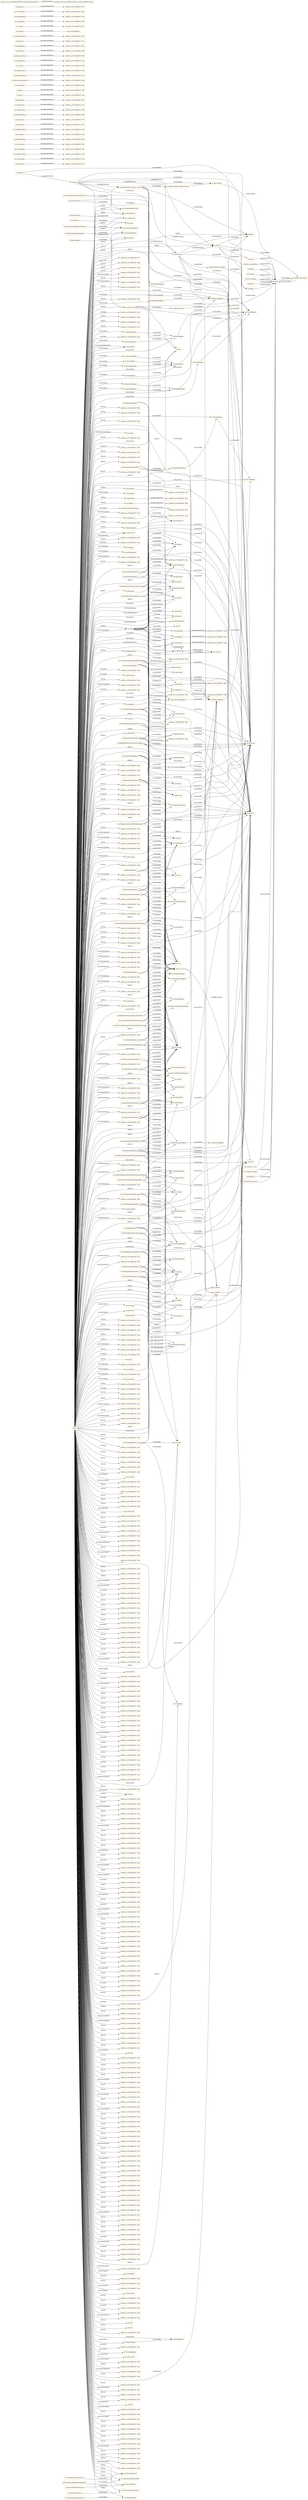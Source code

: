 digraph ar2dtool_diagram { 
rankdir=LR;
size="1501"
node [shape = rectangle, color="orange"]; "-3c8951aa:187c3b92878:-7fc8" "-3c8951aa:187c3b92878:-7f1e" "vin:DryWine" "vin:Tempranillo" "-3c8951aa:187c3b92878:-7fcd" "vin:AlsatianWine" "-3c8951aa:187c3b92878:-7ef0" "vin:RedTableWine" "-3c8951aa:187c3b92878:-7fae" "vin:FullBodiedWine" "-3c8951aa:187c3b92878:-7f2b" "-3c8951aa:187c3b92878:-7fb5" "-3c8951aa:187c3b92878:-7f4c" "-3c8951aa:187c3b92878:-7fd2" "-3c8951aa:187c3b92878:-7f6f" "-3c8951aa:187c3b92878:-7fbf" "vin:Meursault" "-3c8951aa:187c3b92878:-7fbb" "vin:DryWhiteWine" "vin:GermanWine" "-3c8951aa:187c3b92878:-7ee1" "vin:Beaujolais" "vin:WhiteLoire" "vin:RedWine" "vin:Tours" "vin:RoseWine" "vin:Anjou" "-3c8951aa:187c3b92878:-7f51" "vin:Riesling" "-3c8951aa:187c3b92878:-7ebd" "vin:SweetWine" "vin:WineBody" "-3c8951aa:187c3b92878:-7ede" "vin:Medoc" "-3c8951aa:187c3b92878:-7f7b" "-3c8951aa:187c3b92878:-7ee7" "vin:RedBordeaux" "vin:Quality" "vin:TableWine" "-3c8951aa:187c3b92878:-7fc4" "-3c8951aa:187c3b92878:-7f45" "-3c8951aa:187c3b92878:-7fa5" "-3c8951aa:187c3b92878:-7f2e" "-3c8951aa:187c3b92878:-7ff8" "-3c8951aa:187c3b92878:-7f3e" "vin:WineColor" "vin:StEmilion" "vin:DryRedWine" "-3c8951aa:187c3b92878:-7efc" "vin:DryRiesling" "-3c8951aa:187c3b92878:-7ea9" "-3c8951aa:187c3b92878:-7eb9" "-3c8951aa:187c3b92878:-7f90" "-3c8951aa:187c3b92878:-7f89" "-3c8951aa:187c3b92878:-7f85" "-3c8951aa:187c3b92878:-7f1a" "vin:WhiteBurgundy" "-3c8951aa:187c3b92878:-7f0f" "vin:Bordeaux" "-3c8951aa:187c3b92878:-7f56" "-3c8951aa:187c3b92878:-7f77" "vin:Wine" "-3c8951aa:187c3b92878:-7ff4" "-3c8951aa:187c3b92878:-7f3a" "-3c8951aa:187c3b92878:-7ed7" "-3c8951aa:187c3b92878:-7ef8" "vin:VintageYear" "-3c8951aa:187c3b92878:-7f81" "vin:RedBurgundy" "-3c8951aa:187c3b92878:-7f0b" "vin:WhiteNonSweetWine" "vin:Burgundy" "-3c8951aa:187c3b92878:-7ffc" "-3c8951aa:187c3b92878:-7f6b" "-3c8951aa:187c3b92878:-7f28" "vin:WineFlavor" "vin:Muscadet" "vin:CaliforniaWine" "-3c8951aa:187c3b92878:-7ed3" "-3c8951aa:187c3b92878:-7fa2" "-3c8951aa:187c3b92878:-7f95" "vin:Winery" "vin:WineSugar" "vin:ItalianWine" "-3c8951aa:187c3b92878:-7f05" "-3c8951aa:187c3b92878:-7fa8" "-3c8951aa:187c3b92878:-7f00" "-3c8951aa:187c3b92878:-7ec1" "vin:Pauillac" "-3c8951aa:187c3b92878:-7f8d" "-3c8951aa:187c3b92878:-7eda" "-3c8951aa:187c3b92878:-7eec" "vin:LateHarvest" "vin:WhiteBordeaux" "-3c8951aa:187c3b92878:-7f67" "vin:TexasWine" "-3c8951aa:187c3b92878:-7ee4" "vin:Loire" "vin:Margaux" "-3c8951aa:187c3b92878:-7fd6" "-3c8951aa:187c3b92878:-7fec" "-3c8951aa:187c3b92878:-7eb5" "vin:CotesDOr" "-3c8951aa:187c3b92878:-7f62" "-3c8951aa:187c3b92878:-7fe4" "vin:AmericanWine" "-3c8951aa:187c3b92878:-7f74" "vin:Country" "vin:DessertWine" "vin:IceWine" "vin:WhiteTableWine" "-3c8951aa:187c3b92878:-7ec6" "vin:Vintage" "vin:EarlyHarvest" "vin:WineDescriptor" "-3c8951aa:187c3b92878:-7fe0" "-3c8951aa:187c3b92878:-7ead" "-3c8951aa:187c3b92878:-7f98" "vin:FrenchWine" "-3c8951aa:187c3b92878:-7f24" "-3c8951aa:187c3b92878:-7f5a" "-3c8951aa:187c3b92878:-7f9d" "vin:Sancerre" "vin:SweetRiesling" "-3c8951aa:187c3b92878:-7ef4" "vin:Region" "vin:WhiteWine" "vin:WineAcidity" ; /*classes style*/
	"vin:Campo_de_Borja" -> "vin:Spain" [ label = "vin:hasCountry" ];
	"vin:MariettaZinfandel" -> "vin:SonomaRegion" [ label = "vin:locatedIn" ];
	"vin:MariettaZinfandel" -> "vin:Dry" [ label = "vin:hasSugar" ];
	"vin:MariettaZinfandel" -> "vin:Marietta" [ label = "vin:hasMaker" ];
	"vin:MariettaZinfandel" -> "vin:Moderate" [ label = "vin:hasFlavor" ];
	"vin:MariettaZinfandel" -> "vin:Medium" [ label = "vin:hasBody" ];
	"vin:SeanThackreySiriusPetiteSyrah" -> "vin:NapaRegion" [ label = "vin:locatedIn" ];
	"vin:SeanThackreySiriusPetiteSyrah" -> "vin:Dry" [ label = "vin:hasSugar" ];
	"vin:SeanThackreySiriusPetiteSyrah" -> "vin:SeanThackrey" [ label = "vin:hasMaker" ];
	"vin:SeanThackreySiriusPetiteSyrah" -> "vin:Strong" [ label = "vin:hasFlavor" ];
	"vin:SeanThackreySiriusPetiteSyrah" -> "vin:Full" [ label = "vin:hasBody" ];
	"vin:MariettaCabernetSauvignon" -> "vin:SonomaRegion" [ label = "vin:locatedIn" ];
	"vin:MariettaCabernetSauvignon" -> "vin:Dry" [ label = "vin:hasSugar" ];
	"vin:MariettaCabernetSauvignon" -> "vin:Marietta" [ label = "vin:hasMaker" ];
	"vin:MariettaCabernetSauvignon" -> "vin:Moderate" [ label = "vin:hasFlavor" ];
	"vin:MariettaCabernetSauvignon" -> "vin:Medium" [ label = "vin:hasBody" ];
	"vin:PauillacRegion" -> "vin:MedocRegion" [ label = "vin:locatedIn" ];
	"vin:StGenevieveTexasWhite" -> "vin:CentralTexasRegion" [ label = "vin:locatedIn" ];
	"vin:StGenevieveTexasWhite" -> "vin:Dry" [ label = "vin:hasSugar" ];
	"vin:StGenevieveTexasWhite" -> "vin:StGenevieve" [ label = "vin:hasMaker" ];
	"vin:StGenevieveTexasWhite" -> "vin:Moderate" [ label = "vin:hasFlavor" ];
	"vin:FullBodiedWine" -> "-3c8951aa:187c3b92878:-7f89" [ label = "owl:equivalentClass" ];
	"vin:BordeauxRegion" -> "vin:FrenchRegion" [ label = "vin:locatedIn" ];
	"vin:hasBody" -> "vin:hasWineDescriptor" [ label = "rdfs:subPropertyOf" ];
	"vin:Adega_Familiar_Eladio_Pineiro" -> "vin:Rias_Baixas" [ label = "vin:hasRegion" ];
	"vin:Meursault" -> "-3c8951aa:187c3b92878:-7f51" [ label = "owl:equivalentClass" ];
	"vin:Mallorca" -> "vin:Spain" [ label = "vin:hasCountry" ];
	"vin:FoxenCheninBlanc" -> "vin:SantaBarbaraRegion" [ label = "vin:locatedIn" ];
	"vin:FoxenCheninBlanc" -> "vin:Dry" [ label = "vin:hasSugar" ];
	"vin:FoxenCheninBlanc" -> "vin:Foxen" [ label = "vin:hasMaker" ];
	"vin:FoxenCheninBlanc" -> "vin:Moderate" [ label = "vin:hasFlavor" ];
	"vin:FoxenCheninBlanc" -> "vin:Full" [ label = "vin:hasBody" ];
	"vin:TexasWine" -> "-3c8951aa:187c3b92878:-7ef0" [ label = "owl:equivalentClass" ];
	"vin:NapaRegion" -> "vin:CaliforniaRegion" [ label = "vin:locatedIn" ];
	"vin:MountadamRiesling" -> "vin:SouthAustraliaRegion" [ label = "vin:locatedIn" ];
	"vin:MountadamRiesling" -> "vin:Dry" [ label = "vin:hasSugar" ];
	"vin:MountadamRiesling" -> "vin:Mountadam" [ label = "vin:hasMaker" ];
	"vin:MountadamRiesling" -> "vin:Delicate" [ label = "vin:hasFlavor" ];
	"vin:MountadamRiesling" -> "vin:Medium" [ label = "vin:hasBody" ];
	"vin:LoireRegion" -> "vin:FrenchRegion" [ label = "vin:locatedIn" ];
	"vin:CorbansSauvignonBlanc" -> "vin:NewZealandRegion" [ label = "vin:locatedIn" ];
	"vin:CorbansSauvignonBlanc" -> "vin:Dry" [ label = "vin:hasSugar" ];
	"vin:CorbansSauvignonBlanc" -> "vin:Corbans" [ label = "vin:hasMaker" ];
	"vin:CorbansSauvignonBlanc" -> "vin:Strong" [ label = "vin:hasFlavor" ];
	"vin:CorbansSauvignonBlanc" -> "vin:Medium" [ label = "vin:hasBody" ];
	"vin:WhiteBurgundy" -> "-3c8951aa:187c3b92878:-7ee4" [ label = "owl:equivalentClass" ];
	"vin:Pauillac" -> "-3c8951aa:187c3b92878:-7f45" [ label = "owl:equivalentClass" ];
	"vin:Jerez-Xeres-Sherry" -> "vin:Spain" [ label = "vin:hasCountry" ];
	"vin:CortonMontrachetWhiteBurgundy" -> "vin:Dry" [ label = "vin:hasSugar" ];
	"vin:CortonMontrachetWhiteBurgundy" -> "vin:CortonMontrachet" [ label = "vin:hasMaker" ];
	"vin:CortonMontrachetWhiteBurgundy" -> "vin:Strong" [ label = "vin:hasFlavor" ];
	"vin:CortonMontrachetWhiteBurgundy" -> "vin:Full" [ label = "vin:hasBody" ];
	"vin:BourgogneRegion" -> "vin:FrenchRegion" [ label = "vin:locatedIn" ];
	"vin:MountadamChardonnay" -> "vin:SouthAustraliaRegion" [ label = "vin:locatedIn" ];
	"vin:MountadamChardonnay" -> "vin:Dry" [ label = "vin:hasSugar" ];
	"vin:MountadamChardonnay" -> "vin:Mountadam" [ label = "vin:hasMaker" ];
	"vin:MountadamChardonnay" -> "vin:Strong" [ label = "vin:hasFlavor" ];
	"vin:MountadamChardonnay" -> "vin:Full" [ label = "vin:hasBody" ];
	"vin:DryWine" -> "-3c8951aa:187c3b92878:-7f95" [ label = "owl:equivalentClass" ];
	"vin:FrenchWine" -> "-3c8951aa:187c3b92878:-7f8d" [ label = "owl:equivalentClass" ];
	"vin:SauterneRegion" -> "vin:BordeauxRegion" [ label = "vin:locatedIn" ];
	"vin:Spain" -> "vin:Ribera_del_Duero" [ label = "vin:hasRegion" ];
	"vin:SelaksSauvignonBlanc" -> "vin:NewZealandRegion" [ label = "vin:locatedIn" ];
	"vin:SelaksSauvignonBlanc" -> "vin:Dry" [ label = "vin:hasSugar" ];
	"vin:SelaksSauvignonBlanc" -> "vin:Selaks" [ label = "vin:hasMaker" ];
	"vin:SelaksSauvignonBlanc" -> "vin:Moderate" [ label = "vin:hasFlavor" ];
	"vin:SelaksSauvignonBlanc" -> "vin:Medium" [ label = "vin:hasBody" ];
	"vin:SchlossRothermelTrochenbierenausleseRiesling" -> "vin:GermanyRegion" [ label = "vin:locatedIn" ];
	"vin:SchlossRothermelTrochenbierenausleseRiesling" -> "vin:Sweet" [ label = "vin:hasSugar" ];
	"vin:SchlossRothermelTrochenbierenausleseRiesling" -> "vin:SchlossRothermel" [ label = "vin:hasMaker" ];
	"vin:SchlossRothermelTrochenbierenausleseRiesling" -> "vin:Strong" [ label = "vin:hasFlavor" ];
	"vin:SchlossRothermelTrochenbierenausleseRiesling" -> "vin:Full" [ label = "vin:hasBody" ];
	"vin:StEmilionRegion" -> "vin:BordeauxRegion" [ label = "vin:locatedIn" ];
	"vin:BeaujolaisRegion" -> "vin:FrenchRegion" [ label = "vin:locatedIn" ];
	"vin:CorbansPrivateBinSauvignonBlanc" -> "vin:NewZealandRegion" [ label = "vin:locatedIn" ];
	"vin:CorbansPrivateBinSauvignonBlanc" -> "vin:Dry" [ label = "vin:hasSugar" ];
	"vin:CorbansPrivateBinSauvignonBlanc" -> "vin:Corbans" [ label = "vin:hasMaker" ];
	"vin:CorbansPrivateBinSauvignonBlanc" -> "vin:Strong" [ label = "vin:hasFlavor" ];
	"vin:CorbansPrivateBinSauvignonBlanc" -> "vin:Full" [ label = "vin:hasBody" ];
	"vin:Bordeaux" -> "-3c8951aa:187c3b92878:-7fe4" [ label = "owl:equivalentClass" ];
	"vin:CongressSpringsSemillon" -> "vin:Dry" [ label = "vin:hasSugar" ];
	"vin:CongressSpringsSemillon" -> "vin:CongressSprings" [ label = "vin:hasMaker" ];
	"vin:CongressSpringsSemillon" -> "vin:Moderate" [ label = "vin:hasFlavor" ];
	"vin:CongressSpringsSemillon" -> "vin:Medium" [ label = "vin:hasBody" ];
	"vin:RedBordeaux" -> "-3c8951aa:187c3b92878:-7f2e" [ label = "owl:equivalentClass" ];
	"vin:Jerez_Amontillado" -> "vin:Spain" [ label = "vin:hasCountry" ];
	"vin:Rias_Baixas" -> "vin:Spain" [ label = "vin:hasCountry" ];
	"vin:AlsatianWine" -> "-3c8951aa:187c3b92878:-7ffc" [ label = "owl:equivalentClass" ];
	"vin:RedTableWine" -> "-3c8951aa:187c3b92878:-7f28" [ label = "owl:equivalentClass" ];
	"vin:Tours" -> "-3c8951aa:187c3b92878:-7eec" [ label = "owl:equivalentClass" ];
	"vin:CotesDOr" -> "-3c8951aa:187c3b92878:-7fae" [ label = "owl:equivalentClass" ];
	"vin:SweetRiesling" -> "-3c8951aa:187c3b92878:-7f05" [ label = "owl:equivalentClass" ];
	"vin:Medoc" -> "-3c8951aa:187c3b92878:-7f62" [ label = "owl:equivalentClass" ];
	"vin:TaylorPort" -> "vin:Taylor" [ label = "vin:hasMaker" ];
	"vin:ChateauChevalBlancStEmilion" -> "vin:ChateauChevalBlanc" [ label = "vin:hasMaker" ];
	"vin:Envidiacochina_tete_de_cuvee" -> "vin:Malvasia" [ label = "owl:differentFrom" ];
	"vin:Envidiacochina_tete_de_cuvee" -> "vin:Adega_Familiar_Eladio_Pineiro" [ label = "vin:hasMaker" ];
	"vin:Envidiacochina_tete_de_cuvee" -> "vin:Moderate" [ label = "vin:hasFlavor" ];
	"vin:Envidiacochina_tete_de_cuvee" -> "vin:High" [ label = "vin:hasAcidity" ];
	"vin:Envidiacochina_tete_de_cuvee" -> "vin:Medium" [ label = "vin:hasBody" ];
	"vin:Envidiacochina_tete_de_cuvee" -> "vin:Rias_Baixas" [ label = "vin:hasRegion" ];
	"vin:Envidiacochina_tete_de_cuvee" -> "vin:Tinto" [ label = "owl:differentFrom" ];
	"vin:ChateauMorgonBeaujolais" -> "vin:ChateauMorgon" [ label = "vin:hasMaker" ];
	"vin:ChateauDeMeursaultMeursault" -> "vin:ChateauDeMeursault" [ label = "vin:hasMaker" ];
	"vin:ChateauDeMeursaultMeursault" -> "vin:Moderate" [ label = "vin:hasFlavor" ];
	"vin:WhiteNonSweetWine" -> "-3c8951aa:187c3b92878:-7ede" [ label = "owl:equivalentClass" ];
	"vin:Alvaro_Palacios" -> "vin:Priorato" [ label = "vin:hasRegion" ];
	"vin:RoseDAnjou" -> "vin:DAnjou" [ label = "vin:hasMaker" ];
	"vin:hasSugar" -> "vin:hasWineDescriptor" [ label = "rdfs:subPropertyOf" ];
	"vin:Muscadet" -> "-3c8951aa:187c3b92878:-7f4c" [ label = "owl:equivalentClass" ];
	"vin:CotesDOrRegion" -> "vin:BourgogneRegion" [ label = "vin:locatedIn" ];
	"vin:WineColor" -> "-3c8951aa:187c3b92878:-7ebd" [ label = "owl:equivalentClass" ];
	"vin:ElyseZinfandel" -> "vin:NapaRegion" [ label = "vin:locatedIn" ];
	"vin:ElyseZinfandel" -> "vin:Dry" [ label = "vin:hasSugar" ];
	"vin:ElyseZinfandel" -> "vin:Elyse" [ label = "vin:hasMaker" ];
	"vin:ElyseZinfandel" -> "vin:Moderate" [ label = "vin:hasFlavor" ];
	"vin:ElyseZinfandel" -> "vin:Full" [ label = "vin:hasBody" ];
	"vin:SweetWine" -> "-3c8951aa:187c3b92878:-7efc" [ label = "owl:equivalentClass" ];
	"vin:LongridgeMerlot" -> "vin:NewZealandRegion" [ label = "vin:locatedIn" ];
	"vin:LongridgeMerlot" -> "vin:Dry" [ label = "vin:hasSugar" ];
	"vin:LongridgeMerlot" -> "vin:Longridge" [ label = "vin:hasMaker" ];
	"vin:LongridgeMerlot" -> "vin:Moderate" [ label = "vin:hasFlavor" ];
	"vin:LongridgeMerlot" -> "vin:Light" [ label = "vin:hasBody" ];
	"vin:KathrynKennedyLateral" -> "vin:Dry" [ label = "vin:hasSugar" ];
	"vin:KathrynKennedyLateral" -> "vin:KathrynKennedy" [ label = "vin:hasMaker" ];
	"vin:KathrynKennedyLateral" -> "vin:Delicate" [ label = "vin:hasFlavor" ];
	"vin:KathrynKennedyLateral" -> "vin:Medium" [ label = "vin:hasBody" ];
	"vin:MountEdenVineyardEdnaValleyChardonnay" -> "vin:EdnaValleyRegion" [ label = "vin:locatedIn" ];
	"vin:MountEdenVineyardEdnaValleyChardonnay" -> "vin:Dry" [ label = "vin:hasSugar" ];
	"vin:MountEdenVineyardEdnaValleyChardonnay" -> "vin:MountEdenVineyard" [ label = "vin:hasMaker" ];
	"vin:MountEdenVineyardEdnaValleyChardonnay" -> "vin:Moderate" [ label = "vin:hasFlavor" ];
	"vin:MountEdenVineyardEdnaValleyChardonnay" -> "vin:Medium" [ label = "vin:hasBody" ];
	"vin:hasFlavor" -> "vin:hasWineDescriptor" [ label = "rdfs:subPropertyOf" ];
	"vin:Loire" -> "-3c8951aa:187c3b92878:-7f6b" [ label = "owl:equivalentClass" ];
	"vin:AnjouRegion" -> "vin:LoireRegion" [ label = "vin:locatedIn" ];
	"vin:BancroftChardonnay" -> "vin:NapaRegion" [ label = "vin:locatedIn" ];
	"vin:BancroftChardonnay" -> "vin:Dry" [ label = "vin:hasSugar" ];
	"vin:BancroftChardonnay" -> "vin:Bancroft" [ label = "vin:hasMaker" ];
	"vin:BancroftChardonnay" -> "vin:Moderate" [ label = "vin:hasFlavor" ];
	"vin:BancroftChardonnay" -> "vin:Medium" [ label = "vin:hasBody" ];
	"vin:SaucelitoCanyonZinfandel1998" -> "vin:ArroyoGrandeRegion" [ label = "vin:locatedIn" ];
	"vin:SaucelitoCanyonZinfandel1998" -> "vin:Year1998" [ label = "vin:hasVintageYear" ];
	"vin:SaucelitoCanyonZinfandel1998" -> "vin:Dry" [ label = "vin:hasSugar" ];
	"vin:SaucelitoCanyonZinfandel1998" -> "vin:SaucelitoCanyon" [ label = "vin:hasMaker" ];
	"vin:SaucelitoCanyonZinfandel1998" -> "vin:Moderate" [ label = "vin:hasFlavor" ];
	"vin:SaucelitoCanyonZinfandel1998" -> "vin:Medium" [ label = "vin:hasBody" ];
	"vin:ClosDeLaPoussieSancerre" -> "vin:ClosDeLaPoussie" [ label = "vin:hasMaker" ];
	"vin:CentralTexasRegion" -> "vin:TexasRegion" [ label = "vin:locatedIn" ];
	"vin:ChiantiRegion" -> "vin:ItalianRegion" [ label = "vin:locatedIn" ];
	"vin:IceWine" -> "-3c8951aa:187c3b92878:-7f81" [ label = "owl:equivalentClass" ];
	"vin:CaliforniaRegion" -> "vin:USRegion" [ label = "vin:locatedIn" ];
	"vin:Beaujolais" -> "-3c8951aa:187c3b92878:-7fec" [ label = "owl:equivalentClass" ];
	"vin:MendocinoRegion" -> "vin:CaliforniaRegion" [ label = "vin:locatedIn" ];
	"vin:MendocinoRegion" -> "vin:SonomaRegion" [ label = "vin:adjacentRegion" ];
	"vin:ChiantiClassico" -> "vin:McGuinnesso" [ label = "vin:hasMaker" ];
	"vin:ChiantiClassico" -> "vin:Medium" [ label = "vin:hasBody" ];
	"vin:Aurus" -> "vin:Malvasia" [ label = "owl:differentFrom" ];
	"vin:Aurus" -> "vin:Tinto" [ label = "owl:differentFrom" ];
	"vin:Aurus" -> "vin:Moderate" [ label = "vin:hasFlavor" ];
	"vin:Aurus" -> "vin:Red" [ label = "vin:hasColor" ];
	"vin:Aurus" -> "vin:Envidiacochina_tete_de_cuvee" [ label = "owl:differentFrom" ];
	"vin:Aurus" -> "vin:Finca_Dofi" [ label = "owl:differentFrom" ];
	"vin:Aurus" -> "vin:High" [ label = "vin:hasAcidity" ];
	"vin:Aurus" -> "vin:Full" [ label = "vin:hasBody" ];
	"vin:MountadamPinotNoir" -> "vin:SouthAustraliaRegion" [ label = "vin:locatedIn" ];
	"vin:MountadamPinotNoir" -> "vin:Dry" [ label = "vin:hasSugar" ];
	"vin:MountadamPinotNoir" -> "vin:Mountadam" [ label = "vin:hasMaker" ];
	"vin:MountadamPinotNoir" -> "vin:Moderate" [ label = "vin:hasFlavor" ];
	"vin:MountadamPinotNoir" -> "vin:Medium" [ label = "vin:hasBody" ];
	"vin:RedWine" -> "-3c8951aa:187c3b92878:-7f24" [ label = "owl:equivalentClass" ];
	"vin:MountEdenVineyardEstatePinotNoir" -> "vin:EdnaValleyRegion" [ label = "vin:locatedIn" ];
	"vin:MountEdenVineyardEstatePinotNoir" -> "vin:Dry" [ label = "vin:hasSugar" ];
	"vin:MountEdenVineyardEstatePinotNoir" -> "vin:MountEdenVineyard" [ label = "vin:hasMaker" ];
	"vin:MountEdenVineyardEstatePinotNoir" -> "vin:Strong" [ label = "vin:hasFlavor" ];
	"vin:MountEdenVineyardEstatePinotNoir" -> "vin:Full" [ label = "vin:hasBody" ];
	"vin:Burgundy" -> "-3c8951aa:187c3b92878:-7fe0" [ label = "owl:equivalentClass" ];
	"vin:RedBurgundy" -> "-3c8951aa:187c3b92878:-7f2b" [ label = "owl:equivalentClass" ];
	"vin:SonomaRegion" -> "vin:CaliforniaRegion" [ label = "vin:locatedIn" ];
	"vin:Malvasia" -> "vin:Moderate" [ label = "vin:hasFlavor" ];
	"vin:Malvasia" -> "vin:White" [ label = "vin:hasColor" ];
	"vin:Malvasia" -> "vin:Rioja" [ label = "vin:hasRegion" ];
	"vin:Malvasia" -> "vin:Medium" [ label = "vin:hasBody" ];
	"vin:Malvasia" -> "vin:High" [ label = "vin:hasAcidity" ];
	"vin:Malvasia" -> "vin:Tinto" [ label = "owl:differentFrom" ];
	"vin:Malvasia" -> "vin:Abel_Mendoza_Monge" [ label = "vin:hasMaker" ];
	"vin:hasAcidity" -> "vin:hasWineDescriptor" [ label = "rdfs:subPropertyOf" ];
	"vin:Aalto" -> "vin:Spain" [ label = "vin:hasCountry" ];
	"vin:ChateauLafiteRothschildPauillac" -> "vin:ChateauLafiteRothschild" [ label = "vin:hasMaker" ];
	"vin:GaryFarrellMerlot" -> "vin:SonomaRegion" [ label = "vin:locatedIn" ];
	"vin:GaryFarrellMerlot" -> "vin:Dry" [ label = "vin:hasSugar" ];
	"vin:GaryFarrellMerlot" -> "vin:GaryFarrell" [ label = "vin:hasMaker" ];
	"vin:GaryFarrellMerlot" -> "vin:Moderate" [ label = "vin:hasFlavor" ];
	"vin:GaryFarrellMerlot" -> "vin:Medium" [ label = "vin:hasBody" ];
	"vin:Alella" -> "vin:Spain" [ label = "vin:hasCountry" ];
	"vin:StonleighSauvignonBlanc" -> "vin:NewZealandRegion" [ label = "vin:locatedIn" ];
	"vin:StonleighSauvignonBlanc" -> "vin:Dry" [ label = "vin:hasSugar" ];
	"vin:StonleighSauvignonBlanc" -> "vin:Stonleigh" [ label = "vin:hasMaker" ];
	"vin:StonleighSauvignonBlanc" -> "vin:Delicate" [ label = "vin:hasFlavor" ];
	"vin:StonleighSauvignonBlanc" -> "vin:Medium" [ label = "vin:hasBody" ];
	"vin:Abel_Mendoza_Monge" -> "vin:Rioja" [ label = "vin:hasRegion" ];
	"vin:TableWine" -> "-3c8951aa:187c3b92878:-7ef8" [ label = "owl:equivalentClass" ];
	"vin:GermanWine" -> "-3c8951aa:187c3b92878:-7f85" [ label = "owl:equivalentClass" ];
	"vin:CotturiZinfandel" -> "vin:SonomaRegion" [ label = "vin:locatedIn" ];
	"vin:CotturiZinfandel" -> "vin:Dry" [ label = "vin:hasSugar" ];
	"vin:CotturiZinfandel" -> "vin:Cotturi" [ label = "vin:hasMaker" ];
	"vin:CotturiZinfandel" -> "vin:Strong" [ label = "vin:hasFlavor" ];
	"vin:CotturiZinfandel" -> "vin:Full" [ label = "vin:hasBody" ];
	"vin:WineBody" -> "-3c8951aa:187c3b92878:-7ec1" [ label = "owl:equivalentClass" ];
	"vin:SaucelitoCanyonZinfandel" -> "vin:ArroyoGrandeRegion" [ label = "vin:locatedIn" ];
	"vin:SaucelitoCanyonZinfandel" -> "vin:Dry" [ label = "vin:hasSugar" ];
	"vin:SaucelitoCanyonZinfandel" -> "vin:SaucelitoCanyon" [ label = "vin:hasMaker" ];
	"vin:SaucelitoCanyonZinfandel" -> "vin:Moderate" [ label = "vin:hasFlavor" ];
	"vin:SaucelitoCanyonZinfandel" -> "vin:Medium" [ label = "vin:hasBody" ];
	"vin:LaneTannerPinotNoir" -> "vin:SantaBarbaraRegion" [ label = "vin:locatedIn" ];
	"vin:LaneTannerPinotNoir" -> "vin:Dry" [ label = "vin:hasSugar" ];
	"vin:LaneTannerPinotNoir" -> "vin:LaneTanner" [ label = "vin:hasMaker" ];
	"vin:LaneTannerPinotNoir" -> "vin:Delicate" [ label = "vin:hasFlavor" ];
	"vin:LaneTannerPinotNoir" -> "vin:Light" [ label = "vin:hasBody" ];
	"vin:WhiteWine" -> "-3c8951aa:187c3b92878:-7ed3" [ label = "owl:equivalentClass" ];
	"vin:WhitehallLaneCabernetFranc" -> "vin:NapaRegion" [ label = "vin:locatedIn" ];
	"vin:WhitehallLaneCabernetFranc" -> "vin:Dry" [ label = "vin:hasSugar" ];
	"vin:WhitehallLaneCabernetFranc" -> "vin:WhitehallLane" [ label = "vin:hasMaker" ];
	"vin:WhitehallLaneCabernetFranc" -> "vin:Moderate" [ label = "vin:hasFlavor" ];
	"vin:WhitehallLaneCabernetFranc" -> "vin:Medium" [ label = "vin:hasBody" ];
	"vin:Dry" -> "vin:Sweet" [ label = "owl:differentFrom" ];
	"vin:Dry" -> "vin:OffDry" [ label = "owl:differentFrom" ];
	"vin:Rioja" -> "vin:Spain" [ label = "vin:hasCountry" ];
	"vin:Sancerre" -> "-3c8951aa:187c3b92878:-7f1a" [ label = "owl:equivalentClass" ];
	"vin:Pla_de_Bages" -> "vin:Spain" [ label = "vin:hasCountry" ];
	"vin:StEmilion" -> "-3c8951aa:187c3b92878:-7f0b" [ label = "owl:equivalentClass" ];
	"vin:PageMillWineryCabernetSauvignon" -> "vin:NapaRegion" [ label = "vin:locatedIn" ];
	"vin:PageMillWineryCabernetSauvignon" -> "vin:Dry" [ label = "vin:hasSugar" ];
	"vin:PageMillWineryCabernetSauvignon" -> "vin:PageMillWinery" [ label = "vin:hasMaker" ];
	"vin:PageMillWineryCabernetSauvignon" -> "vin:Moderate" [ label = "vin:hasFlavor" ];
	"vin:PageMillWineryCabernetSauvignon" -> "vin:Medium" [ label = "vin:hasBody" ];
	"vin:Ribera_del_Duero" -> "vin:Spain" [ label = "vin:hasCountry" ];
	"vin:WineAcidity" -> "-3c8951aa:187c3b92878:-7ec6" [ label = "owl:equivalentClass" ];
	"vin:Finca_Dofi" -> "vin:Moderate" [ label = "vin:hasFlavor" ];
	"vin:Finca_Dofi" -> "vin:Full" [ label = "vin:hasBody" ];
	"vin:Finca_Dofi" -> "vin:Red" [ label = "vin:hasColor" ];
	"vin:Finca_Dofi" -> "vin:High" [ label = "vin:hasAcidity" ];
	"vin:Finca_Dofi" -> "vin:Alvaro_Palacios" [ label = "vin:hasMaker" ];
	"vin:MariettaPetiteSyrah" -> "vin:SonomaRegion" [ label = "vin:locatedIn" ];
	"vin:MariettaPetiteSyrah" -> "vin:Dry" [ label = "vin:hasSugar" ];
	"vin:MariettaPetiteSyrah" -> "vin:Marietta" [ label = "vin:hasMaker" ];
	"vin:MariettaPetiteSyrah" -> "vin:Moderate" [ label = "vin:hasFlavor" ];
	"vin:MariettaPetiteSyrah" -> "vin:Medium" [ label = "vin:hasBody" ];
	"vin:WhiteTableWine" -> "-3c8951aa:187c3b92878:-7ed7" [ label = "owl:equivalentClass" ];
	"vin:Margaux" -> "-3c8951aa:187c3b92878:-7f67" [ label = "owl:equivalentClass" ];
	"vin:SevreEtMaineMuscadet" -> "vin:SevreEtMaine" [ label = "vin:hasMaker" ];
	"vin:Priorato" -> "vin:Spain" [ label = "vin:hasCountry" ];
	"vin:SchlossVolradTrochenbierenausleseRiesling" -> "vin:GermanyRegion" [ label = "vin:locatedIn" ];
	"vin:SchlossVolradTrochenbierenausleseRiesling" -> "vin:Sweet" [ label = "vin:hasSugar" ];
	"vin:SchlossVolradTrochenbierenausleseRiesling" -> "vin:SchlossVolrad" [ label = "vin:hasMaker" ];
	"vin:SchlossVolradTrochenbierenausleseRiesling" -> "vin:Moderate" [ label = "vin:hasFlavor" ];
	"vin:SchlossVolradTrochenbierenausleseRiesling" -> "vin:Full" [ label = "vin:hasBody" ];
	"vin:EarlyHarvest" -> "vin:LateHarvest" [ label = "owl:disjointWith" ];
	"vin:ChateauDYchemSauterne" -> "vin:ChateauDYchem" [ label = "vin:hasMaker" ];
	"vin:ChateauDYchemSauterne" -> "vin:Strong" [ label = "vin:hasFlavor" ];
	"vin:Tempranillo" -> "-3c8951aa:187c3b92878:-7ef4" [ label = "owl:equivalentClass" ];
	"vin:Anjou" -> "-3c8951aa:187c3b92878:-7ff4" [ label = "owl:equivalentClass" ];
	"vin:Penedes" -> "vin:Spain" [ label = "vin:hasCountry" ];
	"vin:FormanCabernetSauvignon" -> "vin:NapaRegion" [ label = "vin:locatedIn" ];
	"vin:FormanCabernetSauvignon" -> "vin:Dry" [ label = "vin:hasSugar" ];
	"vin:FormanCabernetSauvignon" -> "vin:Forman" [ label = "vin:hasMaker" ];
	"vin:FormanCabernetSauvignon" -> "vin:Strong" [ label = "vin:hasFlavor" ];
	"vin:FormanCabernetSauvignon" -> "vin:Medium" [ label = "vin:hasBody" ];
	"vin:DryWhiteWine" -> "-3c8951aa:187c3b92878:-7f98" [ label = "owl:equivalentClass" ];
	"vin:SantaCruzMountainsRegion" -> "vin:CaliforniaRegion" [ label = "vin:locatedIn" ];
	"vin:MeursaultRegion" -> "vin:BourgogneRegion" [ label = "vin:locatedIn" ];
	"vin:MariettaOldVinesRed" -> "vin:SonomaRegion" [ label = "vin:locatedIn" ];
	"vin:MariettaOldVinesRed" -> "vin:Dry" [ label = "vin:hasSugar" ];
	"vin:MariettaOldVinesRed" -> "vin:Marietta" [ label = "vin:hasMaker" ];
	"vin:MariettaOldVinesRed" -> "vin:Moderate" [ label = "vin:hasFlavor" ];
	"vin:MariettaOldVinesRed" -> "vin:Medium" [ label = "vin:hasBody" ];
	"vin:CorbansDryWhiteRiesling" -> "vin:NewZealandRegion" [ label = "vin:locatedIn" ];
	"vin:CorbansDryWhiteRiesling" -> "vin:OffDry" [ label = "vin:hasSugar" ];
	"vin:CorbansDryWhiteRiesling" -> "vin:Corbans" [ label = "vin:hasMaker" ];
	"vin:CorbansDryWhiteRiesling" -> "vin:Moderate" [ label = "vin:hasFlavor" ];
	"vin:CorbansDryWhiteRiesling" -> "vin:Medium" [ label = "vin:hasBody" ];
	"vin:ChateauMargaux" -> "vin:ChateauMargauxWinery" [ label = "vin:hasMaker" ];
	"vin:hasColor" -> "vin:hasWineDescriptor" [ label = "rdfs:subPropertyOf" ];
	"vin:EdnaValleyRegion" -> "vin:CaliforniaRegion" [ label = "vin:locatedIn" ];
	"vin:AlsaceRegion" -> "vin:FrenchRegion" [ label = "vin:locatedIn" ];
	"vin:Bierzo" -> "vin:Spain" [ label = "vin:hasCountry" ];
	"vin:FormanChardonnay" -> "vin:NapaRegion" [ label = "vin:locatedIn" ];
	"vin:FormanChardonnay" -> "vin:Dry" [ label = "vin:hasSugar" ];
	"vin:FormanChardonnay" -> "vin:Forman" [ label = "vin:hasMaker" ];
	"vin:FormanChardonnay" -> "vin:Moderate" [ label = "vin:hasFlavor" ];
	"vin:FormanChardonnay" -> "vin:Full" [ label = "vin:hasBody" ];
	"vin:DryRedWine" -> "-3c8951aa:187c3b92878:-7fa5" [ label = "owl:equivalentClass" ];
	"vin:DryRiesling" -> "-3c8951aa:187c3b92878:-7fa2" [ label = "owl:equivalentClass" ];
	"vin:PulignyMontrachetWhiteBurgundy" -> "vin:Dry" [ label = "vin:hasSugar" ];
	"vin:PulignyMontrachetWhiteBurgundy" -> "vin:PulignyMontrachet" [ label = "vin:hasMaker" ];
	"vin:PulignyMontrachetWhiteBurgundy" -> "vin:Moderate" [ label = "vin:hasFlavor" ];
	"vin:PulignyMontrachetWhiteBurgundy" -> "vin:Medium" [ label = "vin:hasBody" ];
	"NULL" -> "vin:SaucelitoCanyon" [ label = "rdf:first" ];
	"NULL" -> "-3c8951aa:187c3b92878:-7e8c" [ label = "rdf:rest" ];
	"NULL" -> "vin:Strong" [ label = "rdf:first" ];
	"NULL" -> "-3c8951aa:187c3b92878:-7eb6" [ label = "rdf:rest" ];
	"NULL" -> "vin:SauterneRegion" [ label = "owl:hasValue" ];
	"NULL" -> "-3c8951aa:187c3b92878:-7e6f" [ label = "owl:distinctMembers" ];
	"NULL" -> "-3c8951aa:187c3b92878:-7e59" [ label = "rdf:first" ];
	"NULL" -> "-3c8951aa:187c3b92878:-7f5a" [ label = "owl:allValuesFrom" ];
	"NULL" -> "vin:Malvasia" [ label = "rdf:first" ];
	"NULL" -> "vin:Medium" [ label = "owl:hasValue" ];
	"NULL" -> "-3c8951aa:187c3b92878:-7e5f" [ label = "rdf:first" ];
	"NULL" -> "vin:GaryFarrell" [ label = "rdf:first" ];
	"NULL" -> "-3c8951aa:187c3b92878:-7fa1" [ label = "owl:intersectionOf" ];
	"NULL" -> "vin:Marietta" [ label = "rdf:first" ];
	"NULL" -> "-3c8951aa:187c3b92878:-7f6f" [ label = "owl:allValuesFrom" ];
	"NULL" -> "-3c8951aa:187c3b92878:-7ec4" [ label = "rdf:rest" ];
	"NULL" -> "-3c8951aa:187c3b92878:-7f9c" [ label = "owl:oneOf" ];
	"NULL" -> "rdf:nil" [ label = "rdf:rest" ];
	"NULL" -> "-3c8951aa:187c3b92878:-7e5c" [ label = "swrl:arguments" ];
	"NULL" -> "-3c8951aa:187c3b92878:-7e4d" [ label = "swrl:arguments" ];
	"NULL" -> "-3c8951aa:187c3b92878:-7e25" [ label = "rdf:first" ];
	"NULL" -> "-3c8951aa:187c3b92878:-7e62" [ label = "swrl:body" ];
	"NULL" -> "-3c8951aa:187c3b92878:-7ea7" [ label = "rdf:rest" ];
	"NULL" -> "vin:Selaks" [ label = "rdf:first" ];
	"NULL" -> "vin:Strong" [ label = "owl:hasValue" ];
	"NULL" -> "vin:ClosDeVougeot" [ label = "rdf:first" ];
	"NULL" -> "vin:Riesling" [ label = "rdf:first" ];
	"NULL" -> "-3c8951aa:187c3b92878:-7ee5" [ label = "rdf:rest" ];
	"NULL" -> "-3c8951aa:187c3b92878:-7ef3" [ label = "owl:intersectionOf" ];
	"NULL" -> "vin:WineColor" [ label = "owl:onClass" ];
	"NULL" -> "-3c8951aa:187c3b92878:-7e9e" [ label = "rdf:rest" ];
	"NULL" -> "-3c8951aa:187c3b92878:-7f1d" [ label = "owl:intersectionOf" ];
	"NULL" -> "-3c8951aa:187c3b92878:-7f1b" [ label = "rdf:rest" ];
	"NULL" -> "vin:ChateauMargauxWinery" [ label = "rdf:first" ];
	"NULL" -> "-3c8951aa:187c3b92878:-7fca" [ label = "rdf:rest" ];
	"NULL" -> "vin:BourgogneRegion" [ label = "owl:hasValue" ];
	"NULL" -> "-3c8951aa:187c3b92878:-7e80" [ label = "rdf:rest" ];
	"NULL" -> "vin:Elyse" [ label = "rdf:first" ];
	"NULL" -> "-3c8951aa:187c3b92878:-7e57" [ label = "rdf:rest" ];
	"NULL" -> "-3c8951aa:187c3b92878:-7f7b" [ label = "owl:allValuesFrom" ];
	"NULL" -> "vin:Longridge" [ label = "rdf:first" ];
	"NULL" -> "vin:ItalianRegion" [ label = "owl:hasValue" ];
	"NULL" -> "-3c8951aa:187c3b92878:-7e35" [ label = "swrl:body" ];
	"NULL" -> "vin:WhiteWine" [ label = "rdf:first" ];
	"NULL" -> "-3c8951aa:187c3b92878:-7fd2" [ label = "owl:allValuesFrom" ];
	"NULL" -> "xsd:positiveInteger" [ label = "owl:onDataRange" ];
	"NULL" -> "-3c8951aa:187c3b92878:-7ebb" [ label = "rdf:rest" ];
	"NULL" -> "-3c8951aa:187c3b92878:-7e95" [ label = "rdf:rest" ];
	"NULL" -> "-3c8951aa:187c3b92878:-7ee9" [ label = "rdf:rest" ];
	"NULL" -> "vin:PageMillWinery" [ label = "rdf:first" ];
	"NULL" -> "-3c8951aa:187c3b92878:-7e8f" [ label = "rdf:rest" ];
	"NULL" -> "xsd:positiveInteger" [ label = "owl:someValuesFrom" ];
	"NULL" -> "vin:Stonleigh" [ label = "rdf:first" ];
	"NULL" -> "vin:High" [ label = "rdf:first" ];
	"NULL" -> "vin:RedWine" [ label = "rdf:first" ];
	"NULL" -> "vin:locatedIn" [ label = "owl:onProperty" ];
	"NULL" -> "-3c8951aa:187c3b92878:-7f50" [ label = "owl:intersectionOf" ];
	"NULL" -> "vin:Bordeaux" [ label = "rdf:first" ];
	"NULL" -> "-3c8951aa:187c3b92878:-7e2c" [ label = "rdf:first" ];
	"NULL" -> "-3c8951aa:187c3b92878:-7e71" [ label = "rdf:rest" ];
	"NULL" -> "vin:SeanThackrey" [ label = "rdf:first" ];
	"NULL" -> "-3c8951aa:187c3b92878:-7fe9" [ label = "rdf:rest" ];
	"NULL" -> "-3c8951aa:187c3b92878:-7e32" [ label = "rdf:first" ];
	"NULL" -> "-3c8951aa:187c3b92878:-7e48" [ label = "rdf:rest" ];
	"NULL" -> "vin:Very_bad" [ label = "swrl:argument2" ];
	"NULL" -> "-3c8951aa:187c3b92878:-7f9b" [ label = "rdf:rest" ];
	"NULL" -> "vin:PeterMccoy" [ label = "rdf:first" ];
	"NULL" -> "vin:CaliforniaRegion" [ label = "rdf:first" ];
	"NULL" -> "vin:Ventana" [ label = "rdf:first" ];
	"NULL" -> "vin:LateHarvest" [ label = "rdf:first" ];
	"NULL" -> "-3c8951aa:187c3b92878:-7f71" [ label = "rdf:rest" ];
	"NULL" -> "-3c8951aa:187c3b92878:-7fb9" [ label = "rdf:rest" ];
	"NULL" -> "-3c8951aa:187c3b92878:-7ec5" [ label = "owl:oneOf" ];
	"NULL" -> "-3c8951aa:187c3b92878:-7ee3" [ label = "owl:intersectionOf" ];
	"NULL" -> "-3c8951aa:187c3b92878:-7e69" [ label = "rdf:rest" ];
	"NULL" -> "vin:ChateauChevalBlanc" [ label = "rdf:first" ];
	"NULL" -> "-3c8951aa:187c3b92878:-7e73" [ label = "owl:distinctMembers" ];
	"NULL" -> "-3c8951aa:187c3b92878:-7ea9" [ label = "owl:allValuesFrom" ];
	"NULL" -> "-3c8951aa:187c3b92878:-7f4e" [ label = "rdf:rest" ];
	"NULL" -> "-3c8951aa:187c3b92878:-7f94" [ label = "owl:intersectionOf" ];
	"NULL" -> "-3c8951aa:187c3b92878:-7f92" [ label = "rdf:rest" ];
	"NULL" -> "-3c8951aa:187c3b92878:-7e3b" [ label = "rdf:first" ];
	"NULL" -> "-3c8951aa:187c3b92878:-7e39" [ label = "rdf:rest" ];
	"NULL" -> "vin:hasSugar" [ label = "owl:onProperty" ];
	"NULL" -> "-3c8951aa:187c3b92878:-7e41" [ label = "rdf:first" ];
	"NULL" -> "-3c8951aa:187c3b92878:-7ef7" [ label = "owl:intersectionOf" ];
	"NULL" -> "-3c8951aa:187c3b92878:-7f0a" [ label = "owl:intersectionOf" ];
	"NULL" -> "-3c8951aa:187c3b92878:-7fc3" [ label = "owl:oneOf" ];
	"NULL" -> "-3c8951aa:187c3b92878:-7e83" [ label = "rdf:rest" ];
	"NULL" -> "vin:Taylor" [ label = "rdf:first" ];
	"NULL" -> "-3c8951aa:187c3b92878:-7e7d" [ label = "rdf:rest" ];
	"NULL" -> "-3c8951aa:187c3b92878:-7e4a" [ label = "rdf:first" ];
	"NULL" -> "-3c8951aa:187c3b92878:-7e98" [ label = "rdf:rest" ];
	"NULL" -> "-3c8951aa:187c3b92878:-7e50" [ label = "rdf:first" ];
	"NULL" -> "-3c8951aa:187c3b92878:-7f7d" [ label = "rdf:rest" ];
	"NULL" -> "-3c8951aa:187c3b92878:-7eb8" [ label = "owl:oneOf" ];
	"NULL" -> "-3c8951aa:187c3b92878:-7f04" [ label = "owl:intersectionOf" ];
	"NULL" -> "vin:LoireRegion" [ label = "owl:hasValue" ];
	"NULL" -> "-3c8951aa:187c3b92878:-7e23" [ label = "rdf:rest" ];
	"NULL" -> "-3c8951aa:187c3b92878:-7f76" [ label = "owl:oneOf" ];
	"NULL" -> "-3c8951aa:187c3b92878:-7fab" [ label = "rdf:rest" ];
	"NULL" -> "-3c8951aa:187c3b92878:-7e6e" [ label = "rdf:rest" ];
	"NULL" -> "-3c8951aa:187c3b92878:-7fba" [ label = "owl:oneOf" ];
	"NULL" -> "-3c8951aa:187c3b92878:-7edd" [ label = "owl:intersectionOf" ];
	"NULL" -> "-3c8951aa:187c3b92878:-7eda" [ label = "owl:allValuesFrom" ];
	"NULL" -> "vin:yearValue" [ label = "owl:onProperty" ];
	"NULL" -> "-3c8951aa:187c3b92878:-7f55" [ label = "owl:oneOf" ];
	"NULL" -> "vin:DessertWine" [ label = "rdf:first" ];
	"NULL" -> "vin:CongressSprings" [ label = "rdf:first" ];
	"NULL" -> "-3c8951aa:187c3b92878:-7ea8" [ label = "owl:oneOf" ];
	"NULL" -> "-3c8951aa:187c3b92878:-7f19" [ label = "owl:intersectionOf" ];
	"NULL" -> "vin:MargauxRegion" [ label = "owl:hasValue" ];
	"NULL" -> "-3c8951aa:187c3b92878:-7e65" [ label = "rdf:rest" ];
	"NULL" -> "-3c8951aa:187c3b92878:-7e3f" [ label = "rdf:first" ];
	"NULL" -> "vin:PauillacRegion" [ label = "owl:hasValue" ];
	"NULL" -> "vin:Loire" [ label = "rdf:first" ];
	"NULL" -> "vin:TexasRegion" [ label = "owl:hasValue" ];
	"NULL" -> "-3c8951aa:187c3b92878:-7eb0" [ label = "rdf:rest" ];
	"NULL" -> "vin:CotesDOrRegion" [ label = "owl:hasValue" ];
	"NULL" -> "vin:SancerreRegion" [ label = "owl:hasValue" ];
	"NULL" -> "-3c8951aa:187c3b92878:-7e86" [ label = "rdf:rest" ];
	"NULL" -> "-3c8951aa:187c3b92878:-7fd6" [ label = "owl:allValuesFrom" ];
	"NULL" -> "-3c8951aa:187c3b92878:-7e90" [ label = "rdf:rest" ];
	"NULL" -> "vin:Red" [ label = "owl:hasValue" ];
	"NULL" -> "-3c8951aa:187c3b92878:-7fbd" [ label = "rdf:rest" ];
	"NULL" -> "vin:ChateauMorgon" [ label = "rdf:first" ];
	"NULL" -> "vin:McGuinnesso" [ label = "rdf:first" ];
	"NULL" -> "-3c8951aa:187c3b92878:-7e8a" [ label = "rdf:rest" ];
	"NULL" -> "vin:Finca_Dofi" [ label = "rdf:first" ];
	"NULL" -> "-3c8951aa:187c3b92878:-7f86" [ label = "rdf:rest" ];
	"NULL" -> "vin:CaliforniaRegion" [ label = "owl:hasValue" ];
	"NULL" -> "vin:ToursRegion" [ label = "owl:hasValue" ];
	"NULL" -> "vin:Cotturi" [ label = "rdf:first" ];
	"NULL" -> "-3c8951aa:187c3b92878:-7ea1" [ label = "rdf:rest" ];
	"NULL" -> "-3c8951aa:187c3b92878:-7ea3" [ label = "owl:distinctMembers" ];
	"NULL" -> "-3c8951aa:187c3b92878:-7eb4" [ label = "owl:oneOf" ];
	"NULL" -> "-3c8951aa:187c3b92878:-7e77" [ label = "rdf:rest" ];
	"NULL" -> "-3c8951aa:187c3b92878:-7ebc" [ label = "owl:oneOf" ];
	"NULL" -> "-3c8951aa:187c3b92878:-7e46" [ label = "rdf:first" ];
	"NULL" -> "-3c8951aa:187c3b92878:-7ec2" [ label = "rdf:rest" ];
	"NULL" -> "-3c8951aa:187c3b92878:-7e56" [ label = "swrl:head" ];
	"NULL" -> "-3c8951aa:187c3b92878:-7e27" [ label = "rdf:first" ];
	"NULL" -> "vin:ClosDeLaPoussie" [ label = "rdf:first" ];
	"NULL" -> "-3c8951aa:187c3b92878:-7fc4" [ label = "owl:allValuesFrom" ];
	"NULL" -> "vin:GermanyRegion" [ label = "owl:hasValue" ];
	"NULL" -> "-3c8951aa:187c3b92878:-7fc2" [ label = "rdf:rest" ];
	"NULL" -> "-3c8951aa:187c3b92878:-7f77" [ label = "owl:allValuesFrom" ];
	"NULL" -> "-3c8951aa:187c3b92878:-7f61" [ label = "owl:intersectionOf" ];
	"NULL" -> "-3c8951aa:187c3b92878:-7e9c" [ label = "rdf:rest" ];
	"NULL" -> "vin:Rose" [ label = "rdf:first" ];
	"NULL" -> "-3c8951aa:187c3b92878:-7e44" [ label = "swrl:body" ];
	"NULL" -> "vin:ChateauDeMeursault" [ label = "rdf:first" ];
	"NULL" -> "vin:Mountadam" [ label = "rdf:first" ];
	"NULL" -> "vin:Forman" [ label = "rdf:first" ];
	"NULL" -> "vin:Foxen" [ label = "rdf:first" ];
	"NULL" -> "vin:Sweet" [ label = "owl:hasValue" ];
	"NULL" -> "vin:Medium" [ label = "rdf:first" ];
	"NULL" -> "-3c8951aa:187c3b92878:-7eb3" [ label = "rdf:rest" ];
	"NULL" -> "-3c8951aa:187c3b92878:-7e79" [ label = "owl:distinctMembers" ];
	"NULL" -> "vin:StGenevieve" [ label = "rdf:first" ];
	"NULL" -> "-3c8951aa:187c3b92878:-7fc6" [ label = "rdf:rest" ];
	"NULL" -> "-3c8951aa:187c3b92878:-7e89" [ label = "rdf:rest" ];
	"NULL" -> "-3c8951aa:187c3b92878:-7e93" [ label = "rdf:rest" ];
	"NULL" -> "-3c8951aa:187c3b92878:-7f84" [ label = "owl:intersectionOf" ];
	"NULL" -> "vin:Full" [ label = "owl:hasValue" ];
	"NULL" -> "vin:Red" [ label = "rdf:first" ];
	"NULL" -> "-3c8951aa:187c3b92878:-7ed4" [ label = "rdf:rest" ];
	"NULL" -> "-3c8951aa:187c3b92878:-7e8d" [ label = "rdf:rest" ];
	"NULL" -> "-3c8951aa:187c3b92878:-7f25" [ label = "rdf:rest" ];
	"NULL" -> "-3c8951aa:187c3b92878:-7eb7" [ label = "rdf:rest" ];
	"NULL" -> "-3c8951aa:187c3b92878:-7e2f" [ label = "swrl:arguments" ];
	"NULL" -> "-3c8951aa:187c3b92878:-7fd4" [ label = "rdf:rest" ];
	"NULL" -> "-3c8951aa:187c3b92878:-7fd5" [ label = "owl:oneOf" ];
	"NULL" -> "-3c8951aa:187c3b92878:-7ffb" [ label = "owl:intersectionOf" ];
	"NULL" -> "-3c8951aa:187c3b92878:-7ef5" [ label = "rdf:rest" ];
	"NULL" -> "-3c8951aa:187c3b92878:-7fc8" [ label = "owl:allValuesFrom" ];
	"NULL" -> "-3c8951aa:187c3b92878:-7ee0" [ label = "owl:intersectionOf" ];
	"NULL" -> "vin:USRegion" [ label = "owl:hasValue" ];
	"NULL" -> "vin:TableWine" [ label = "rdf:first" ];
	"NULL" -> "-3c8951aa:187c3b92878:-7fbe" [ label = "owl:oneOf" ];
	"NULL" -> "-3c8951aa:187c3b92878:-7e37" [ label = "rdf:first" ];
	"NULL" -> "-3c8951aa:187c3b92878:-7ed8" [ label = "rdf:rest" ];
	"NULL" -> "-3c8951aa:187c3b92878:-7e3e" [ label = "swrl:arguments" ];
	"NULL" -> "vin:Region" [ label = "owl:someValuesFrom" ];
	"NULL" -> "-3c8951aa:187c3b92878:-7ff5" [ label = "rdf:rest" ];
	"NULL" -> "-3c8951aa:187c3b92878:-7fb4" [ label = "owl:oneOf" ];
	"NULL" -> "vin:WhiteBurgundy" [ label = "rdf:first" ];
	"NULL" -> "-3c8951aa:187c3b92878:-7ff7" [ label = "owl:intersectionOf" ];
	"NULL" -> "vin:Dry" [ label = "owl:hasValue" ];
	"NULL" -> "-3c8951aa:187c3b92878:-7f6a" [ label = "owl:intersectionOf" ];
	"NULL" -> "-3c8951aa:187c3b92878:-7e60" [ label = "rdf:rest" ];
	"NULL" -> "-3c8951aa:187c3b92878:-7f3a" [ label = "owl:allValuesFrom" ];
	"NULL" -> "-3c8951aa:187c3b92878:-7f8a" [ label = "rdf:rest" ];
	"NULL" -> "-3c8951aa:187c3b92878:-7ef9" [ label = "rdf:rest" ];
	"NULL" -> "-3c8951aa:187c3b92878:-7e43" [ label = "rdf:first" ];
	"NULL" -> "-3c8951aa:187c3b92878:-7e5a" [ label = "rdf:rest" ];
	"NULL" -> "vin:SevreEtMaine" [ label = "rdf:first" ];
	"NULL" -> "-3c8951aa:187c3b92878:-7f00" [ label = "owl:allValuesFrom" ];
	"NULL" -> "-3c8951aa:187c3b92878:-7e9f" [ label = "rdf:rest" ];
	"NULL" -> "vin:Winery" [ label = "owl:allValuesFrom" ];
	"NULL" -> "-3c8951aa:187c3b92878:-7e49" [ label = "swrl:arguments" ];
	"NULL" -> "-3c8951aa:187c3b92878:-7ff9" [ label = "rdf:rest" ];
	"NULL" -> "-3c8951aa:187c3b92878:-7e81" [ label = "rdf:rest" ];
	"NULL" -> "-3c8951aa:187c3b92878:-7e7b" [ label = "rdf:rest" ];
	"NULL" -> "-3c8951aa:187c3b92878:-7e58" [ label = "swrl:arguments" ];
	"NULL" -> "-3c8951aa:187c3b92878:-7e96" [ label = "rdf:rest" ];
	"NULL" -> "-3c8951aa:187c3b92878:-7e51" [ label = "rdf:rest" ];
	"NULL" -> "-3c8951aa:187c3b92878:-7f3d" [ label = "owl:oneOf" ];
	"NULL" -> "-3c8951aa:187c3b92878:-7e28" [ label = "rdf:rest" ];
	"NULL" -> "vin:BordeauxRegion" [ label = "owl:hasValue" ];
	"NULL" -> "-3c8951aa:187c3b92878:-7f58" [ label = "rdf:rest" ];
	"NULL" -> "-3c8951aa:187c3b92878:-7e38" [ label = "swrl:head" ];
	"NULL" -> "-3c8951aa:187c3b92878:-7e52" [ label = "rdf:first" ];
	"NULL" -> "-3c8951aa:187c3b92878:-7e4b" [ label = "rdf:rest" ];
	"NULL" -> "-3c8951aa:187c3b92878:-7f3e" [ label = "owl:allValuesFrom" ];
	"NULL" -> "vin:Wine" [ label = "rdf:first" ];
	"NULL" -> "-3c8951aa:187c3b92878:-7f23" [ label = "owl:intersectionOf" ];
	"NULL" -> "-3c8951aa:187c3b92878:-7f88" [ label = "owl:intersectionOf" ];
	"NULL" -> "vin:MedocRegion" [ label = "owl:hasValue" ];
	"NULL" -> "-3c8951aa:187c3b92878:-7f0d" [ label = "rdf:rest" ];
	"NULL" -> "-3c8951aa:187c3b92878:-7e2e" [ label = "rdf:rest" ];
	"NULL" -> "-3c8951aa:187c3b92878:-7e72" [ label = "rdf:rest" ];
	"NULL" -> "-3c8951aa:187c3b92878:-7f79" [ label = "rdf:rest" ];
	"NULL" -> "-3c8951aa:187c3b92878:-7f21" [ label = "rdf:rest" ];
	"NULL" -> "vin:Good" [ label = "swrl:argument2" ];
	"NULL" -> "-3c8951aa:187c3b92878:-7e42" [ label = "rdf:rest" ];
	"NULL" -> "-3c8951aa:187c3b92878:-7e4f" [ label = "rdf:rest" ];
	"NULL" -> "-3c8951aa:187c3b92878:-7fdd" [ label = "rdf:rest" ];
	"NULL" -> "-3c8951aa:187c3b92878:-7fb5" [ label = "owl:allValuesFrom" ];
	"NULL" -> "-3c8951aa:187c3b92878:-7f49" [ label = "rdf:rest" ];
	"NULL" -> "-3c8951aa:187c3b92878:-7efe" [ label = "rdf:rest" ];
	"NULL" -> "vin:hasFlavor" [ label = "owl:onProperty" ];
	"NULL" -> "-3c8951aa:187c3b92878:-7ed6" [ label = "owl:intersectionOf" ];
	"NULL" -> "-3c8951aa:187c3b92878:-7e3c" [ label = "rdf:rest" ];
	"NULL" -> "vin:White" [ label = "rdf:first" ];
	"NULL" -> "-3c8951aa:187c3b92878:-7f42" [ label = "rdf:rest" ];
	"NULL" -> "vin:LaneTanner" [ label = "rdf:first" ];
	"NULL" -> "-3c8951aa:187c3b92878:-7feb" [ label = "owl:intersectionOf" ];
	"NULL" -> "-3c8951aa:187c3b92878:-7e34" [ label = "rdf:first" ];
	"NULL" -> "-3c8951aa:187c3b92878:-7f3c" [ label = "rdf:rest" ];
	"NULL" -> "-3c8951aa:187c3b92878:-7f80" [ label = "owl:intersectionOf" ];
	"NULL" -> "vin:Dry" [ label = "rdf:first" ];
	"NULL" -> "-3c8951aa:187c3b92878:-7e33" [ label = "rdf:rest" ];
	"NULL" -> "-3c8951aa:187c3b92878:-7e84" [ label = "rdf:rest" ];
	"NULL" -> "-3c8951aa:187c3b92878:-7e7e" [ label = "rdf:rest" ];
	"NULL" -> "vin:MeursaultRegion" [ label = "owl:hasValue" ];
	"NULL" -> "-3c8951aa:187c3b92878:-7e99" [ label = "rdf:rest" ];
	"NULL" -> "vin:ChateauDYchem" [ label = "rdf:first" ];
	"NULL" -> "vin:Country" [ label = "owl:onClass" ];
	"NULL" -> "vin:OffDry" [ label = "rdf:first" ];
	"NULL" -> "vin:Delicate" [ label = "rdf:first" ];
	"NULL" -> "-3c8951aa:187c3b92878:-7f54" [ label = "rdf:rest" ];
	"NULL" -> "-3c8951aa:187c3b92878:-7ec0" [ label = "owl:oneOf" ];
	"NULL" -> "-3c8951aa:187c3b92878:-7f27" [ label = "owl:intersectionOf" ];
	"NULL" -> "-3c8951aa:187c3b92878:-7e75" [ label = "rdf:rest" ];
	"NULL" -> "vin:Moderate" [ label = "rdf:first" ];
	"NULL" -> "-3c8951aa:187c3b92878:-7f9f" [ label = "rdf:rest" ];
	"NULL" -> "-3c8951aa:187c3b92878:-7e24" [ label = "swrl:arguments" ];
	"NULL" -> "vin:hasColor" [ label = "owl:onProperty" ];
	"NULL" -> "vin:PulignyMontrachet" [ label = "rdf:first" ];
	"NULL" -> "-3c8951aa:187c3b92878:-7e29" [ label = "rdf:first" ];
	"NULL" -> "-3c8951aa:187c3b92878:-7f75" [ label = "rdf:rest" ];
	"NULL" -> "-3c8951aa:187c3b92878:-7f39" [ label = "owl:oneOf" ];
	"NULL" -> "-3c8951aa:187c3b92878:-7e47" [ label = "swrl:head" ];
	"NULL" -> "-3c8951aa:187c3b92878:-7e9a" [ label = "rdf:rest" ];
	"NULL" -> "vin:Wine" [ label = "swrl:classPredicate" ];
	"NULL" -> "-3c8951aa:187c3b92878:-7ead" [ label = "owl:allValuesFrom" ];
	"NULL" -> "-3c8951aa:187c3b92878:-7f96" [ label = "rdf:rest" ];
	"NULL" -> "-3c8951aa:187c3b92878:-7fa3" [ label = "rdf:rest" ];
	"NULL" -> "-3c8951aa:187c3b92878:-7fe1" [ label = "rdf:rest" ];
	"NULL" -> "vin:Sweet" [ label = "rdf:first" ];
	"NULL" -> "-3c8951aa:187c3b92878:-7eb1" [ label = "rdf:rest" ];
	"NULL" -> "-3c8951aa:187c3b92878:-7ebe" [ label = "rdf:rest" ];
	"NULL" -> "vin:StEmilionRegion" [ label = "owl:hasValue" ];
	"NULL" -> "-3c8951aa:187c3b92878:-7f97" [ label = "owl:intersectionOf" ];
	"NULL" -> "-3c8951aa:187c3b92878:-7f02" [ label = "rdf:rest" ];
	"NULL" -> "-3c8951aa:187c3b92878:-7e87" [ label = "rdf:rest" ];
	"NULL" -> "-3c8951aa:187c3b92878:-7e61" [ label = "rdf:first" ];
	"NULL" -> "vin:Quality" [ label = "owl:onClass" ];
	"NULL" -> "-3c8951aa:187c3b92878:-7e91" [ label = "rdf:rest" ];
	"NULL" -> "-3c8951aa:187c3b92878:-7f8f" [ label = "owl:oneOf" ];
	"NULL" -> "-3c8951aa:187c3b92878:-7f2d" [ label = "owl:intersectionOf" ];
	"NULL" -> "-3c8951aa:187c3b92878:-7fc7" [ label = "owl:oneOf" ];
	"NULL" -> "-3c8951aa:187c3b92878:-7e8b" [ label = "rdf:rest" ];
	"NULL" -> "-3c8951aa:187c3b92878:-7edf" [ label = "rdf:rest" ];
	"NULL" -> "-3c8951aa:187c3b92878:-7eeb" [ label = "owl:intersectionOf" ];
	"NULL" -> "vin:SantaCruzMountainVineyard" [ label = "rdf:first" ];
	"NULL" -> "vin:MuscadetRegion" [ label = "owl:hasValue" ];
	"NULL" -> "vin:CortonMontrachet" [ label = "rdf:first" ];
	"NULL" -> "vin:hasRegion" [ label = "owl:onProperty" ];
	"NULL" -> "-3c8951aa:187c3b92878:-7f90" [ label = "owl:allValuesFrom" ];
	"NULL" -> "-3c8951aa:187c3b92878:-7e2d" [ label = "swrl:head" ];
	"NULL" -> "-3c8951aa:187c3b92878:-7ea2" [ label = "rdf:rest" ];
	"NULL" -> "-3c8951aa:187c3b92878:-7e3a" [ label = "swrl:arguments" ];
	"NULL" -> "vin:hasCountry" [ label = "owl:onProperty" ];
	"NULL" -> "-3c8951aa:187c3b92878:-7e78" [ label = "rdf:rest" ];
	"NULL" -> "-3c8951aa:187c3b92878:-7ec3" [ label = "rdf:rest" ];
	"NULL" -> "-3c8951aa:187c3b92878:-7fa8" [ label = "owl:allValuesFrom" ];
	"NULL" -> "-3c8951aa:187c3b92878:-7f0e" [ label = "owl:oneOf" ];
	"NULL" -> "-3c8951aa:187c3b92878:-7fbb" [ label = "owl:allValuesFrom" ];
	"NULL" -> "vin:FrenchRegion" [ label = "owl:hasValue" ];
	"NULL" -> "-3c8951aa:187c3b92878:-7f9d" [ label = "owl:allValuesFrom" ];
	"NULL" -> "vin:KalinCellars" [ label = "rdf:first" ];
	"NULL" -> "-3c8951aa:187c3b92878:-7e9d" [ label = "rdf:rest" ];
	"NULL" -> "-3c8951aa:187c3b92878:-7f44" [ label = "owl:intersectionOf" ];
	"NULL" -> "vin:NA" [ label = "rdf:first" ];
	"NULL" -> "vin:Low" [ label = "rdf:first" ];
	"NULL" -> "-3c8951aa:187c3b92878:-7fa6" [ label = "rdf:rest" ];
	"NULL" -> "vin:SchlossVolrad" [ label = "rdf:first" ];
	"NULL" -> "vin:WineFlavor" [ label = "owl:onClass" ];
	"NULL" -> "-3c8951aa:187c3b92878:-7f7a" [ label = "owl:oneOf" ];
	"NULL" -> "vin:PortugalRegion" [ label = "owl:hasValue" ];
	"NULL" -> "vin:Corbans" [ label = "rdf:first" ];
	"NULL" -> "urn:swrl:var#v" [ label = "swrl:argument1" ];
	"NULL" -> "-3c8951aa:187c3b92878:-7fad" [ label = "owl:intersectionOf" ];
	"NULL" -> "-3c8951aa:187c3b92878:-7e4e" [ label = "rdf:first" ];
	"NULL" -> "-3c8951aa:187c3b92878:-7e6b" [ label = "owl:distinctMembers" ];
	"NULL" -> "vin:MountEdenVineyard" [ label = "rdf:first" ];
	"NULL" -> "-3c8951aa:187c3b92878:-7e94" [ label = "rdf:rest" ];
	"NULL" -> "vin:Medoc" [ label = "rdf:first" ];
	"NULL" -> "-3c8951aa:187c3b92878:-7eba" [ label = "rdf:rest" ];
	"NULL" -> "-3c8951aa:187c3b92878:-7f8c" [ label = "owl:intersectionOf" ];
	"NULL" -> "-3c8951aa:187c3b92878:-7e26" [ label = "rdf:rest" ];
	"NULL" -> "-3c8951aa:187c3b92878:-7e8e" [ label = "rdf:rest" ];
	"NULL" -> "vin:Bad" [ label = "swrl:argument2" ];
	"NULL" -> "vin:Full" [ label = "rdf:first" ];
	"NULL" -> "-3c8951aa:187c3b92878:-7eef" [ label = "owl:intersectionOf" ];
	"NULL" -> "-3c8951aa:187c3b92878:-7edb" [ label = "rdf:rest" ];
	"NULL" -> "-3c8951aa:187c3b92878:-7f2a" [ label = "owl:intersectionOf" ];
	"NULL" -> "-3c8951aa:187c3b92878:-7e6a" [ label = "rdf:rest" ];
	"NULL" -> "vin:hasBody" [ label = "owl:onProperty" ];
	"NULL" -> "-3c8951aa:187c3b92878:-7f2c" [ label = "rdf:rest" ];
	"NULL" -> "-3c8951aa:187c3b92878:-7e5d" [ label = "rdf:first" ];
	"NULL" -> "-3c8951aa:187c3b92878:-7e40" [ label = "rdf:rest" ];
	"NULL" -> "-3c8951aa:187c3b92878:-7eab" [ label = "rdf:rest" ];
	"NULL" -> "-3c8951aa:187c3b92878:-7f4b" [ label = "owl:intersectionOf" ];
	"NULL" -> "-3c8951aa:187c3b92878:-7e68" [ label = "rdf:rest" ];
	"NULL" -> "vin:WineBody" [ label = "owl:onClass" ];
	"NULL" -> "-3c8951aa:187c3b92878:-7e7f" [ label = "rdf:rest" ];
	"NULL" -> "-3c8951aa:187c3b92878:-7e55" [ label = "rdf:first" ];
	"NULL" -> "vin:Moderate" [ label = "owl:hasValue" ];
	"NULL" -> "-3c8951aa:187c3b92878:-7efb" [ label = "owl:intersectionOf" ];
	"NULL" -> "-3c8951aa:187c3b92878:-7f17" [ label = "rdf:rest" ];
	"NULL" -> "-3c8951aa:187c3b92878:-7f68" [ label = "rdf:rest" ];
	"NULL" -> "-3c8951aa:187c3b92878:-7e5b" [ label = "rdf:rest" ];
	"NULL" -> "vin:Light" [ label = "rdf:first" ];
	"NULL" -> "-3c8951aa:187c3b92878:-7fe3" [ label = "owl:intersectionOf" ];
	"NULL" -> "-3c8951aa:187c3b92878:-7e31" [ label = "rdf:rest" ];
	"NULL" -> "-3c8951aa:187c3b92878:-7f66" [ label = "owl:intersectionOf" ];
	"NULL" -> "vin:Delicate" [ label = "owl:hasValue" ];
	"NULL" -> "-3c8951aa:187c3b92878:-7e82" [ label = "rdf:rest" ];
	"NULL" -> "-3c8951aa:187c3b92878:-7f38" [ label = "rdf:rest" ];
	"NULL" -> "-3c8951aa:187c3b92878:-7e53" [ label = "swrl:body" ];
	"NULL" -> "-3c8951aa:187c3b92878:-7eed" [ label = "rdf:rest" ];
	"NULL" -> "-3c8951aa:187c3b92878:-7e21" [ label = "rdf:first" ];
	"NULL" -> "-3c8951aa:187c3b92878:-7e7c" [ label = "rdf:rest" ];
	"NULL" -> "-3c8951aa:187c3b92878:-7e2a" [ label = "swrl:body" ];
	"NULL" -> "vin:RedBurgundy" [ label = "rdf:first" ];
	"NULL" -> "vin:hasQuality" [ label = "owl:onProperty" ];
	"NULL" -> "-3c8951aa:187c3b92878:-7f56" [ label = "owl:allValuesFrom" ];
	"NULL" -> "-3c8951aa:187c3b92878:-7f82" [ label = "rdf:rest" ];
	"NULL" -> "-3c8951aa:187c3b92878:-7f08" [ label = "rdf:rest" ];
	"NULL" -> "-3c8951aa:187c3b92878:-7e97" [ label = "rdf:rest" ];
	"NULL" -> "vin:Burgundy" [ label = "rdf:first" ];
	"NULL" -> "vin:rating" [ label = "swrl:propertyPredicate" ];
	"NULL" -> "-3c8951aa:187c3b92878:-7e4c" [ label = "rdf:rest" ];
	"NULL" -> "vin:DAnjou" [ label = "rdf:first" ];
	"NULL" -> "-3c8951aa:187c3b92878:-7f6e" [ label = "owl:oneOf" ];
	"NULL" -> "vin:Tinto" [ label = "rdf:first" ];
	"NULL" -> "vin:Envidiacochina_tete_de_cuvee" [ label = "rdf:first" ];
	"NULL" -> "-3c8951aa:187c3b92878:-7f5f" [ label = "rdf:rest" ];
	"NULL" -> "-3c8951aa:187c3b92878:-7f29" [ label = "rdf:rest" ];
	"NULL" -> "-3c8951aa:187c3b92878:-7e30" [ label = "rdf:first" ];
	"NULL" -> "-3c8951aa:187c3b92878:-7e6d" [ label = "rdf:rest" ];
	"NULL" -> "vin:hasMaker" [ label = "owl:onProperty" ];
	"NULL" -> "vin:OffDry" [ label = "owl:hasValue" ];
	"NULL" -> "urn:swrl:var#r" [ label = "swrl:argument2" ];
	"NULL" -> "swrlb:greaterThanOrEqual" [ label = "swrl:builtin" ];
	"NULL" -> "-3c8951aa:187c3b92878:-7f73" [ label = "owl:intersectionOf" ];
	"NULL" -> "-3c8951aa:187c3b92878:-7f6d" [ label = "rdf:rest" ];
	"NULL" -> "-3c8951aa:187c3b92878:-7e3d" [ label = "rdf:rest" ];
	"NULL" -> "vin:AlsaceRegion" [ label = "owl:hasValue" ];
	"NULL" -> "-3c8951aa:187c3b92878:-7fbf" [ label = "owl:allValuesFrom" ];
	"NULL" -> "-3c8951aa:187c3b92878:-7e22" [ label = "swrl:head" ];
	"NULL" -> "vin:Regular" [ label = "swrl:argument2" ];
	"NULL" -> "vin:hasVintageYear" [ label = "owl:onProperty" ];
	"NULL" -> "-3c8951aa:187c3b92878:-7ff3" [ label = "owl:intersectionOf" ];
	"NULL" -> "-3c8951aa:187c3b92878:-7e64" [ label = "rdf:rest" ];
	"NULL" -> "vin:Rose" [ label = "owl:hasValue" ];
	"NULL" -> "-3c8951aa:187c3b92878:-7f8e" [ label = "rdf:rest" ];
	"NULL" -> "-3c8951aa:187c3b92878:-7e5e" [ label = "rdf:rest" ];
	"NULL" -> "-3c8951aa:187c3b92878:-7f64" [ label = "rdf:rest" ];
	"NULL" -> "-3c8951aa:187c3b92878:-7e85" [ label = "rdf:rest" ];
	"NULL" -> "-3c8951aa:187c3b92878:-7eff" [ label = "owl:oneOf" ];
	"NULL" -> "swrlb:lessThan" [ label = "swrl:builtin" ];
	"NULL" -> "-3c8951aa:187c3b92878:-7ed0" [ label = "rdf:rest" ];
	"NULL" -> "-3c8951aa:187c3b92878:-7fdf" [ label = "owl:intersectionOf" ];
	"NULL" -> "vin:Winery" [ label = "owl:onClass" ];
	"NULL" -> "vin:WhitehallLane" [ label = "rdf:first" ];
	"NULL" -> "urn:swrl:var#r" [ label = "rdf:first" ];
	"NULL" -> "-3c8951aa:187c3b92878:-7fd1" [ label = "owl:oneOf" ];
	"NULL" -> "-3c8951aa:187c3b92878:-7f7f" [ label = "rdf:rest" ];
	"NULL" -> "-3c8951aa:187c3b92878:-7fd0" [ label = "rdf:rest" ];
	"NULL" -> "-3c8951aa:187c3b92878:-7ea0" [ label = "rdf:rest" ];
	"NULL" -> "-3c8951aa:187c3b92878:-7ed9" [ label = "owl:oneOf" ];
	"NULL" -> "-3c8951aa:187c3b92878:-7ef1" [ label = "rdf:rest" ];
	"NULL" -> "-3c8951aa:187c3b92878:-7e66" [ label = "owl:distinctMembers" ];
	"NULL" -> "vin:WineSugar" [ label = "owl:onClass" ];
	"NULL" -> "-3c8951aa:187c3b92878:-7fb3" [ label = "rdf:rest" ];
	"NULL" -> "-3c8951aa:187c3b92878:-7e76" [ label = "rdf:rest" ];
	"NULL" -> "-3c8951aa:187c3b92878:-7fa4" [ label = "owl:intersectionOf" ];
	"NULL" -> "-3c8951aa:187c3b92878:-7fcc" [ label = "owl:intersectionOf" ];
	"NULL" -> "vin:SchlossRothermel" [ label = "rdf:first" ];
	"NULL" -> "vin:Bancroft" [ label = "rdf:first" ];
	"NULL" -> "-3c8951aa:187c3b92878:-7ff1" [ label = "rdf:rest" ];
	"NULL" -> "-3c8951aa:187c3b92878:-7ee6" [ label = "owl:intersectionOf" ];
	"NULL" -> "-3c8951aa:187c3b92878:-7f0f" [ label = "owl:allValuesFrom" ];
	"NULL" -> "vin:Very_good" [ label = "swrl:argument2" ];
	"NULL" -> "-3c8951aa:187c3b92878:-7e9b" [ label = "rdf:rest" ];
	"NULL" -> "-3c8951aa:187c3b92878:-7ed2" [ label = "owl:intersectionOf" ];
	"NULL" -> "-3c8951aa:187c3b92878:-7ee2" [ label = "rdf:rest" ];
	"NULL" -> "vin:BeaujolaisRegion" [ label = "owl:hasValue" ];
	"NULL" -> "vin:ChiantiRegion" [ label = "owl:hasValue" ];
	"NULL" -> "vin:ChateauLafiteRothschild" [ label = "rdf:first" ];
	"NULL" -> "vin:AnjouRegion" [ label = "owl:hasValue" ];
	"NULL" -> "vin:White" [ label = "owl:hasValue" ];
	"NULL" -> "-3c8951aa:187c3b92878:-7f59" [ label = "owl:oneOf" ];
	"NULL" -> "-3c8951aa:187c3b92878:-7eac" [ label = "owl:oneOf" ];
	"NULL" -> "vin:KathrynKennedy" [ label = "rdf:first" ];
	"NULL" -> "-3c8951aa:187c3b92878:-7eb2" [ label = "rdf:rest" ];
	"NULL" -> "vin:hasQuality" [ label = "swrl:propertyPredicate" ];
	"NULL" -> "-3c8951aa:187c3b92878:-7ebf" [ label = "rdf:rest" ];
	"NULL" -> "vin:Light" [ label = "owl:hasValue" ];
	"NULL" -> "vin:DryWine" [ label = "rdf:first" ];
	"NULL" -> "-3c8951aa:187c3b92878:-7fa7" [ label = "owl:oneOf" ];
	"NULL" -> "-3c8951aa:187c3b92878:-7e88" [ label = "rdf:rest" ];
	"NULL" -> "-3c8951aa:187c3b92878:-7e92" [ label = "rdf:rest" ];
	"vin:TexasRegion" -> "vin:USRegion" [ label = "vin:locatedIn" ];
	"vin:SouthAustraliaRegion" -> "vin:AustralianRegion" [ label = "vin:locatedIn" ];
	"vin:MuscadetRegion" -> "vin:LoireRegion" [ label = "vin:locatedIn" ];
	"vin:WhiteLoire" -> "-3c8951aa:187c3b92878:-7ee1" [ label = "owl:equivalentClass" ];
	"vin:KalinCellarsSemillon" -> "vin:Dry" [ label = "vin:hasSugar" ];
	"vin:KalinCellarsSemillon" -> "vin:KalinCellars" [ label = "vin:hasMaker" ];
	"vin:KalinCellarsSemillon" -> "vin:Strong" [ label = "vin:hasFlavor" ];
	"vin:KalinCellarsSemillon" -> "vin:Full" [ label = "vin:hasBody" ];
	"vin:CentralCoastRegion" -> "vin:CaliforniaRegion" [ label = "vin:locatedIn" ];
	"vin:Tinto" -> "vin:Aalto" [ label = "vin:hasMaker" ];
	"vin:Tinto" -> "vin:Ribera_del_Duero" [ label = "vin:hasRegion" ];
	"vin:Tinto" -> "vin:Moderate" [ label = "vin:hasFlavor" ];
	"vin:Tinto" -> "vin:Medium" [ label = "vin:hasAcidity" ];
	"vin:Tinto" -> "vin:High" [ label = "vin:hasBody" ];
	"vin:SantaCruzMountainVineyardCabernetSauvignon" -> "vin:SantaCruzMountainsRegion" [ label = "vin:locatedIn" ];
	"vin:SantaCruzMountainVineyardCabernetSauvignon" -> "vin:Dry" [ label = "vin:hasSugar" ];
	"vin:SantaCruzMountainVineyardCabernetSauvignon" -> "vin:SantaCruzMountainVineyard" [ label = "vin:hasMaker" ];
	"vin:SantaCruzMountainVineyardCabernetSauvignon" -> "vin:Strong" [ label = "vin:hasFlavor" ];
	"vin:SantaCruzMountainVineyardCabernetSauvignon" -> "vin:Full" [ label = "vin:hasBody" ];
	"vin:ArroyoGrandeRegion" -> "vin:CaliforniaRegion" [ label = "vin:locatedIn" ];
	"vin:WineFlavor" -> "-3c8951aa:187c3b92878:-7eb9" [ label = "owl:equivalentClass" ];
	"vin:PeterMccoyChardonnay" -> "vin:SonomaRegion" [ label = "vin:locatedIn" ];
	"vin:PeterMccoyChardonnay" -> "vin:Dry" [ label = "vin:hasSugar" ];
	"vin:PeterMccoyChardonnay" -> "vin:PeterMccoy" [ label = "vin:hasMaker" ];
	"vin:PeterMccoyChardonnay" -> "vin:Moderate" [ label = "vin:hasFlavor" ];
	"vin:PeterMccoyChardonnay" -> "vin:Medium" [ label = "vin:hasBody" ];
	"vin:WhitehallLanePrimavera" -> "vin:NapaRegion" [ label = "vin:locatedIn" ];
	"vin:WhitehallLanePrimavera" -> "vin:Sweet" [ label = "vin:hasSugar" ];
	"vin:WhitehallLanePrimavera" -> "vin:Delicate" [ label = "vin:hasFlavor" ];
	"vin:WhitehallLanePrimavera" -> "vin:Light" [ label = "vin:hasBody" ];
	"vin:WhiteBordeaux" -> "-3c8951aa:187c3b92878:-7ee7" [ label = "owl:equivalentClass" ];
	"vin:CaliforniaWine" -> "-3c8951aa:187c3b92878:-7fcd" [ label = "owl:equivalentClass" ];
	"vin:MedocRegion" -> "vin:BordeauxRegion" [ label = "vin:locatedIn" ];
	"vin:SantaBarbaraRegion" -> "vin:CaliforniaRegion" [ label = "vin:locatedIn" ];
	"vin:OffDry" -> "vin:Sweet" [ label = "owl:differentFrom" ];
	"vin:SelaksIceWine" -> "vin:NewZealandRegion" [ label = "vin:locatedIn" ];
	"vin:SelaksIceWine" -> "vin:Selaks" [ label = "vin:hasMaker" ];
	"vin:SelaksIceWine" -> "vin:Moderate" [ label = "vin:hasFlavor" ];
	"vin:SelaksIceWine" -> "vin:White" [ label = "vin:hasColor" ];
	"vin:SelaksIceWine" -> "vin:Medium" [ label = "vin:hasBody" ];
	"vin:ToursRegion" -> "vin:LoireRegion" [ label = "vin:locatedIn" ];
	"vin:RoseWine" -> "-3c8951aa:187c3b92878:-7f1e" [ label = "owl:equivalentClass" ];
	"http://www.w3.org/TR/2003/PR-owl-guide-20031209/wine" -> "http://www.w3.org/TR/2003/CR-owl-guide-20030818/wine" [ label = "owl:priorVersion" ];
	"vin:Allende" -> "vin:Aurus" [ label = "vin:producesWine" ];
	"vin:Allende" -> "vin:Rioja" [ label = "vin:hasRegion" ];
	"vin:MargauxRegion" -> "vin:MedocRegion" [ label = "vin:locatedIn" ];
	"vin:Castilla_y_Leon" -> "vin:Spain" [ label = "vin:hasCountry" ];
	"vin:SancerreRegion" -> "vin:LoireRegion" [ label = "vin:locatedIn" ];
	"vin:ItalianWine" -> "-3c8951aa:187c3b92878:-7f74" [ label = "owl:equivalentClass" ];
	"vin:WineSugar" -> "-3c8951aa:187c3b92878:-7eb5" [ label = "owl:equivalentClass" ];
	"vin:ClosDeVougeotCotesDOr" -> "vin:ClosDeVougeot" [ label = "vin:hasMaker" ];
	"vin:VentanaCheninBlanc" -> "vin:CentralCoastRegion" [ label = "vin:locatedIn" ];
	"vin:VentanaCheninBlanc" -> "vin:OffDry" [ label = "vin:hasSugar" ];
	"vin:VentanaCheninBlanc" -> "vin:Ventana" [ label = "vin:hasMaker" ];
	"vin:VentanaCheninBlanc" -> "vin:Moderate" [ label = "vin:hasFlavor" ];
	"vin:VentanaCheninBlanc" -> "vin:Medium" [ label = "vin:hasBody" ];
	"vin:AmericanWine" -> "-3c8951aa:187c3b92878:-7ff8" [ label = "owl:equivalentClass" ];
	"vin:Vintage" -> "vin:VintageYear" [ label = "vin:hasVintageYear" ];
	"vin:Region" -> "vin:Region" [ label = "vin:adjacentRegion" ];
	"vin:Wine" -> "vin:WineBody" [ label = "vin:hasBody" ];
	"vin:Wine" -> "vin:Region" [ label = "vin:locatedIn" ];
	"vin:Wine" -> "vin:Quality" [ label = "vin:hasQuality" ];
	"vin:Wine" -> "vin:WineColor" [ label = "vin:hasColor" ];
	"vin:Wine" -> "xsd:positiveInteger" [ label = "vin:yearProduction" ];
	"vin:Wine" -> "vin:Winery" [ label = "vin:hasMaker" ];
	"vin:Wine" -> "vin:WineFlavor" [ label = "vin:hasFlavor" ];
	"vin:Wine" -> "xsd:positiveInteger" [ label = "vin:yearValue" ];
	"vin:Wine" -> "xsd:decimal" [ label = "vin:price" ];
	"vin:Winery" -> "vin:Wine" [ label = "vin:producesWine" ];
	"vin:Region" -> "vin:Country" [ label = "vin:hasCountry" ];
	"vin:Wine" -> "xsd:int" [ label = "vin:reviews" ];
	"vin:Wine" -> "vin:WineDescriptor" [ label = "vin:hasWineDescriptor" ];
	"vin:Wine" -> "xsd:boolean" [ label = "vin:isSparkling" ];
	"vin:Country" -> "vin:Region" [ label = "vin:hasRegion" ];
	"vin:Wine" -> "vin:WineSugar" [ label = "vin:hasSugar" ];
	"vin:Wine" -> "vin:WineAcidity" [ label = "vin:hasAcidity" ];
	"vin:Wine" -> "xsd:decimal" [ label = "vin:rating" ];

}

